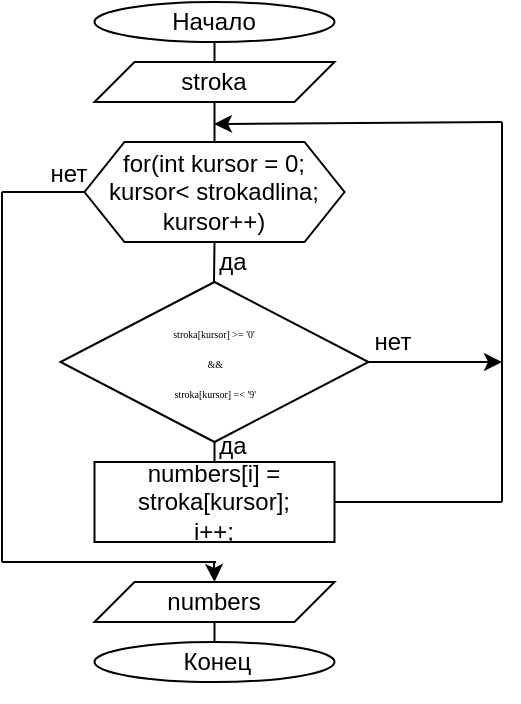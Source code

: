 <mxfile version="13.6.2" type="device"><diagram id="H5CoGLOszkYpQti8CR3k" name="Page-1"><mxGraphModel dx="541" dy="342" grid="1" gridSize="10" guides="1" tooltips="1" connect="1" arrows="1" fold="1" page="1" pageScale="1" pageWidth="850" pageHeight="1100" math="0" shadow="0"><root><mxCell id="0"/><mxCell id="1" parent="0"/><mxCell id="Mz_0nsQonA3krDF8L2Ao-1" value="Начало" style="ellipse;whiteSpace=wrap;html=1;" vertex="1" parent="1"><mxGeometry x="236.25" y="10" width="120" height="20" as="geometry"/></mxCell><mxCell id="Mz_0nsQonA3krDF8L2Ao-2" value="" style="endArrow=none;html=1;entryX=0.5;entryY=1;entryDx=0;entryDy=0;" edge="1" parent="1" target="Mz_0nsQonA3krDF8L2Ao-1"><mxGeometry width="50" height="50" relative="1" as="geometry"><mxPoint x="296.25" y="40" as="sourcePoint"/><mxPoint x="293.25" y="70" as="targetPoint"/><Array as="points"><mxPoint x="296.25" y="40"/></Array></mxGeometry></mxCell><mxCell id="Mz_0nsQonA3krDF8L2Ao-3" value="stroka" style="shape=parallelogram;perimeter=parallelogramPerimeter;whiteSpace=wrap;html=1;fixedSize=1;" vertex="1" parent="1"><mxGeometry x="236.25" y="40" width="120" height="20" as="geometry"/></mxCell><mxCell id="Mz_0nsQonA3krDF8L2Ao-4" value="for(int kursor = 0; kursor&amp;lt; strokadlina; kursor++)" style="shape=hexagon;perimeter=hexagonPerimeter2;whiteSpace=wrap;html=1;fixedSize=1;" vertex="1" parent="1"><mxGeometry x="231.25" y="80" width="130" height="50" as="geometry"/></mxCell><mxCell id="Mz_0nsQonA3krDF8L2Ao-6" value="" style="endArrow=none;html=1;exitX=0.5;exitY=1;exitDx=0;exitDy=0;entryX=0.5;entryY=0;entryDx=0;entryDy=0;" edge="1" parent="1" source="Mz_0nsQonA3krDF8L2Ao-3" target="Mz_0nsQonA3krDF8L2Ao-4"><mxGeometry width="50" height="50" relative="1" as="geometry"><mxPoint x="360" y="70" as="sourcePoint"/><mxPoint x="410" y="20" as="targetPoint"/></mxGeometry></mxCell><mxCell id="Mz_0nsQonA3krDF8L2Ao-7" value="" style="endArrow=none;html=1;exitX=0.5;exitY=1;exitDx=0;exitDy=0;" edge="1" parent="1" source="Mz_0nsQonA3krDF8L2Ao-4"><mxGeometry width="50" height="50" relative="1" as="geometry"><mxPoint x="360" y="130" as="sourcePoint"/><mxPoint x="296" y="150" as="targetPoint"/></mxGeometry></mxCell><mxCell id="Mz_0nsQonA3krDF8L2Ao-8" value="да" style="text;html=1;align=center;verticalAlign=middle;resizable=0;points=[];autosize=1;" vertex="1" parent="1"><mxGeometry x="290" y="130" width="30" height="20" as="geometry"/></mxCell><mxCell id="Mz_0nsQonA3krDF8L2Ao-9" value="&lt;p class=&quot;p1&quot; style=&quot;margin: 0px ; font-stretch: normal ; line-height: 100% ; font-family: &amp;#34;menlo&amp;#34; ; background-color: rgb(255 , 255 , 255)&quot;&gt;&lt;font style=&quot;font-size: 5px&quot;&gt;stroka[kursor] &amp;gt;= '0'&lt;/font&gt;&lt;/p&gt;&lt;p class=&quot;p1&quot; style=&quot;margin: 0px ; font-stretch: normal ; line-height: 100% ; font-family: &amp;#34;menlo&amp;#34; ; background-color: rgb(255 , 255 , 255)&quot;&gt;&lt;font style=&quot;font-size: 5px&quot;&gt;&amp;nbsp;&amp;amp;&amp;amp;&lt;/font&gt;&lt;/p&gt;&lt;p class=&quot;p1&quot; style=&quot;margin: 0px ; font-stretch: normal ; line-height: 100% ; font-family: &amp;#34;menlo&amp;#34; ; background-color: rgb(255 , 255 , 255)&quot;&gt;&lt;font style=&quot;font-size: 5px&quot;&gt;&amp;nbsp;stroka[kursor] =&amp;lt; '9'&lt;/font&gt;&lt;/p&gt;" style="rhombus;whiteSpace=wrap;html=1;align=center;" vertex="1" parent="1"><mxGeometry x="219.22" y="150" width="154.06" height="80" as="geometry"/></mxCell><mxCell id="Mz_0nsQonA3krDF8L2Ao-11" value="&lt;p class=&quot;p1&quot; style=&quot;margin: 0px ; font-stretch: normal ; font-size: 13px ; line-height: normal ; font-family: &amp;#34;menlo&amp;#34; ; color: rgba(0 , 0 , 0 , 0.85) ; background-color: rgb(255 , 255 , 255)&quot;&gt;&lt;br&gt;&lt;/p&gt;" style="text;html=1;align=center;verticalAlign=middle;resizable=0;points=[];autosize=1;" vertex="1" parent="1"><mxGeometry x="400" y="340" width="20" height="20" as="geometry"/></mxCell><mxCell id="Mz_0nsQonA3krDF8L2Ao-15" value="" style="endArrow=none;html=1;exitX=0.5;exitY=1;exitDx=0;exitDy=0;" edge="1" parent="1" source="Mz_0nsQonA3krDF8L2Ao-17"><mxGeometry width="50" height="50" relative="1" as="geometry"><mxPoint x="296.25" y="230" as="sourcePoint"/><mxPoint x="296" y="260" as="targetPoint"/></mxGeometry></mxCell><mxCell id="Mz_0nsQonA3krDF8L2Ao-16" value="да" style="text;html=1;align=center;verticalAlign=middle;resizable=0;points=[];autosize=1;" vertex="1" parent="1"><mxGeometry x="290" y="222" width="30" height="20" as="geometry"/></mxCell><mxCell id="Mz_0nsQonA3krDF8L2Ao-18" value="" style="endArrow=none;html=1;exitX=1;exitY=0.5;exitDx=0;exitDy=0;" edge="1" parent="1" source="Mz_0nsQonA3krDF8L2Ao-17"><mxGeometry width="50" height="50" relative="1" as="geometry"><mxPoint x="250" y="250" as="sourcePoint"/><mxPoint x="440" y="260" as="targetPoint"/></mxGeometry></mxCell><mxCell id="Mz_0nsQonA3krDF8L2Ao-19" value="" style="endArrow=none;html=1;" edge="1" parent="1"><mxGeometry width="50" height="50" relative="1" as="geometry"><mxPoint x="440" y="260" as="sourcePoint"/><mxPoint x="440" y="70" as="targetPoint"/></mxGeometry></mxCell><mxCell id="Mz_0nsQonA3krDF8L2Ao-20" value="" style="endArrow=classic;html=1;" edge="1" parent="1"><mxGeometry width="50" height="50" relative="1" as="geometry"><mxPoint x="440" y="70" as="sourcePoint"/><mxPoint x="296" y="71" as="targetPoint"/></mxGeometry></mxCell><mxCell id="Mz_0nsQonA3krDF8L2Ao-21" value="" style="endArrow=classic;html=1;exitX=1;exitY=0.5;exitDx=0;exitDy=0;" edge="1" parent="1" source="Mz_0nsQonA3krDF8L2Ao-9"><mxGeometry width="50" height="50" relative="1" as="geometry"><mxPoint x="320" y="190" as="sourcePoint"/><mxPoint x="440" y="190" as="targetPoint"/></mxGeometry></mxCell><mxCell id="Mz_0nsQonA3krDF8L2Ao-22" value="нет" style="text;html=1;align=center;verticalAlign=middle;resizable=0;points=[];autosize=1;" vertex="1" parent="1"><mxGeometry x="370" y="170" width="30" height="20" as="geometry"/></mxCell><mxCell id="Mz_0nsQonA3krDF8L2Ao-23" value="" style="endArrow=none;html=1;entryX=0;entryY=0.5;entryDx=0;entryDy=0;" edge="1" parent="1" target="Mz_0nsQonA3krDF8L2Ao-4"><mxGeometry width="50" height="50" relative="1" as="geometry"><mxPoint x="190" y="105" as="sourcePoint"/><mxPoint x="290" y="170" as="targetPoint"/></mxGeometry></mxCell><mxCell id="Mz_0nsQonA3krDF8L2Ao-24" value="нет" style="text;html=1;align=center;verticalAlign=middle;resizable=0;points=[];autosize=1;" vertex="1" parent="1"><mxGeometry x="208" y="86" width="30" height="20" as="geometry"/></mxCell><mxCell id="Mz_0nsQonA3krDF8L2Ao-25" value="" style="endArrow=none;html=1;" edge="1" parent="1"><mxGeometry width="50" height="50" relative="1" as="geometry"><mxPoint x="190" y="105" as="sourcePoint"/><mxPoint x="190" y="290" as="targetPoint"/></mxGeometry></mxCell><mxCell id="Mz_0nsQonA3krDF8L2Ao-26" value="" style="endArrow=none;html=1;" edge="1" parent="1"><mxGeometry width="50" height="50" relative="1" as="geometry"><mxPoint x="190" y="290" as="sourcePoint"/><mxPoint x="297" y="290" as="targetPoint"/></mxGeometry></mxCell><mxCell id="Mz_0nsQonA3krDF8L2Ao-27" value="numbers" style="shape=parallelogram;perimeter=parallelogramPerimeter;whiteSpace=wrap;html=1;fixedSize=1;" vertex="1" parent="1"><mxGeometry x="236.25" y="300" width="120" height="20" as="geometry"/></mxCell><mxCell id="Mz_0nsQonA3krDF8L2Ao-28" value="" style="endArrow=classic;html=1;entryX=0.5;entryY=0;entryDx=0;entryDy=0;" edge="1" parent="1" target="Mz_0nsQonA3krDF8L2Ao-27"><mxGeometry width="50" height="50" relative="1" as="geometry"><mxPoint x="296" y="290" as="sourcePoint"/><mxPoint x="320" y="300" as="targetPoint"/></mxGeometry></mxCell><mxCell id="Mz_0nsQonA3krDF8L2Ao-29" style="edgeStyle=orthogonalEdgeStyle;rounded=0;orthogonalLoop=1;jettySize=auto;html=1;exitX=0.5;exitY=1;exitDx=0;exitDy=0;" edge="1" parent="1" source="Mz_0nsQonA3krDF8L2Ao-27" target="Mz_0nsQonA3krDF8L2Ao-27"><mxGeometry relative="1" as="geometry"/></mxCell><mxCell id="Mz_0nsQonA3krDF8L2Ao-30" value="" style="endArrow=none;html=1;exitX=0.5;exitY=1;exitDx=0;exitDy=0;entryX=0.5;entryY=0;entryDx=0;entryDy=0;" edge="1" parent="1" source="Mz_0nsQonA3krDF8L2Ao-27" target="Mz_0nsQonA3krDF8L2Ao-31"><mxGeometry width="50" height="50" relative="1" as="geometry"><mxPoint x="310" y="370" as="sourcePoint"/><mxPoint x="296" y="400" as="targetPoint"/></mxGeometry></mxCell><mxCell id="Mz_0nsQonA3krDF8L2Ao-31" value="&amp;nbsp;Конец" style="ellipse;whiteSpace=wrap;html=1;" vertex="1" parent="1"><mxGeometry x="236.25" y="330" width="120" height="20" as="geometry"/></mxCell><mxCell id="Mz_0nsQonA3krDF8L2Ao-17" value="numbers[i] = stroka[kursor];&lt;br&gt;i++;" style="rounded=0;whiteSpace=wrap;html=1;" vertex="1" parent="1"><mxGeometry x="236.25" y="240" width="120" height="40" as="geometry"/></mxCell><mxCell id="Mz_0nsQonA3krDF8L2Ao-33" value="" style="endArrow=none;html=1;exitX=0.5;exitY=1;exitDx=0;exitDy=0;" edge="1" parent="1" source="Mz_0nsQonA3krDF8L2Ao-9" target="Mz_0nsQonA3krDF8L2Ao-17"><mxGeometry width="50" height="50" relative="1" as="geometry"><mxPoint x="296.25" y="230" as="sourcePoint"/><mxPoint x="296" y="260" as="targetPoint"/></mxGeometry></mxCell></root></mxGraphModel></diagram></mxfile>